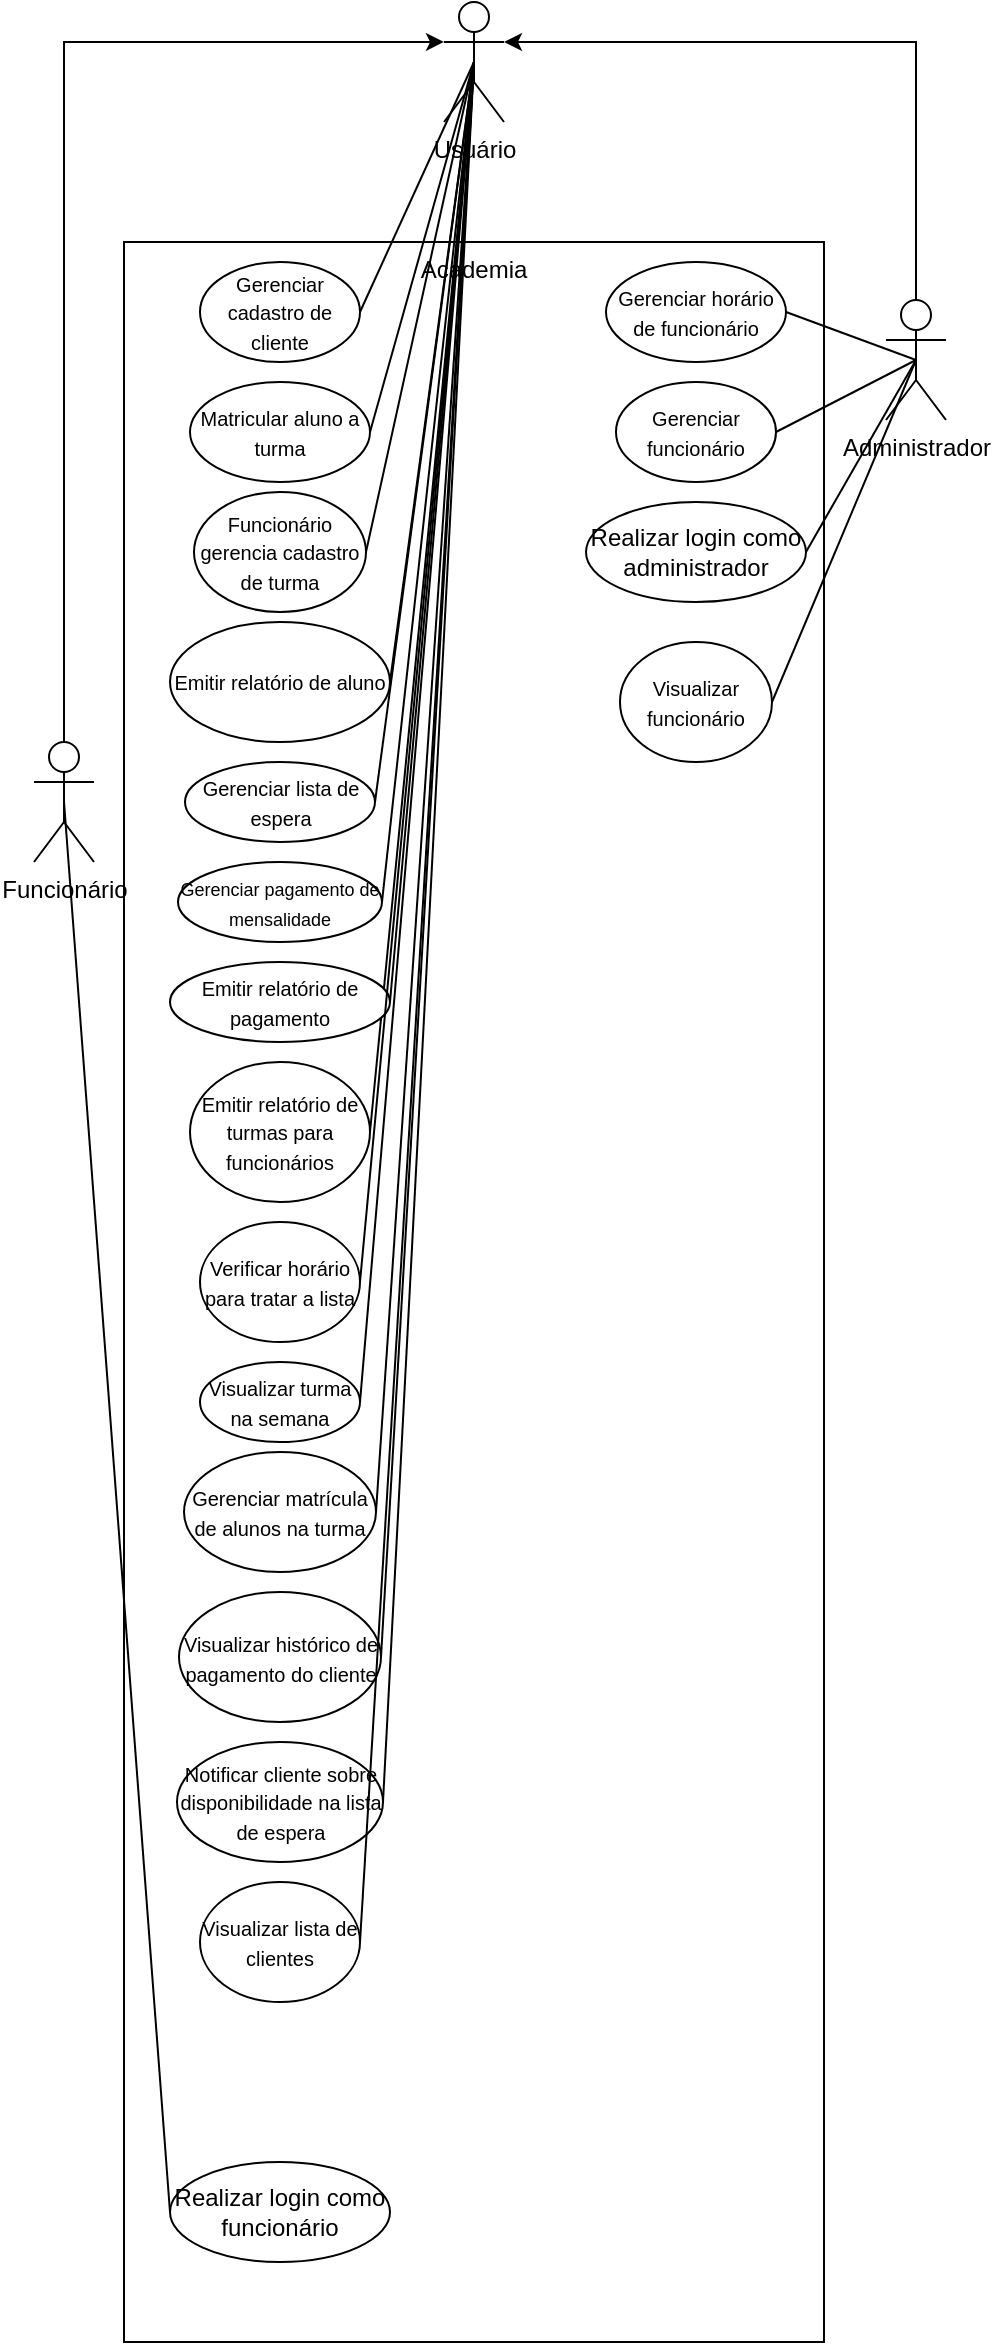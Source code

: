 <mxfile version="24.8.6">
  <diagram name="Página-1" id="F3T02Rne6D91PIZTtT2a">
    <mxGraphModel dx="648" dy="1488" grid="1" gridSize="10" guides="1" tooltips="1" connect="1" arrows="1" fold="1" page="1" pageScale="1" pageWidth="827" pageHeight="1169" math="0" shadow="0">
      <root>
        <mxCell id="0" />
        <mxCell id="1" parent="0" />
        <mxCell id="RO23sIAU-HALjPvH9hgH-1" value="" style="rounded=0;whiteSpace=wrap;html=1;" parent="1" vertex="1">
          <mxGeometry x="239" y="-50" width="350" height="1050" as="geometry" />
        </mxCell>
        <mxCell id="mn4lPCNO-PP2XCClDEgM-4" style="edgeStyle=orthogonalEdgeStyle;rounded=0;orthogonalLoop=1;jettySize=auto;html=1;" parent="1" source="RO23sIAU-HALjPvH9hgH-2" target="mn4lPCNO-PP2XCClDEgM-1" edge="1">
          <mxGeometry relative="1" as="geometry">
            <Array as="points">
              <mxPoint x="635" y="-150" />
            </Array>
          </mxGeometry>
        </mxCell>
        <mxCell id="RO23sIAU-HALjPvH9hgH-2" value="&lt;div&gt;Administrador&lt;/div&gt;&lt;div&gt;&lt;br&gt;&lt;/div&gt;" style="shape=umlActor;verticalLabelPosition=bottom;verticalAlign=top;html=1;outlineConnect=0;" parent="1" vertex="1">
          <mxGeometry x="620" y="-21" width="30" height="60" as="geometry" />
        </mxCell>
        <mxCell id="RO23sIAU-HALjPvH9hgH-11" value="&lt;div&gt;Funcionário&lt;/div&gt;&lt;div&gt;&lt;br&gt;&lt;/div&gt;" style="shape=umlActor;verticalLabelPosition=bottom;verticalAlign=top;html=1;outlineConnect=0;" parent="1" vertex="1">
          <mxGeometry x="194" y="200" width="30" height="60" as="geometry" />
        </mxCell>
        <mxCell id="RO23sIAU-HALjPvH9hgH-13" value="Academia" style="text;html=1;align=center;verticalAlign=middle;whiteSpace=wrap;rounded=0;" parent="1" vertex="1">
          <mxGeometry x="384" y="-51" width="60" height="30" as="geometry" />
        </mxCell>
        <mxCell id="RO23sIAU-HALjPvH9hgH-14" value="&lt;font style=&quot;font-size: 10px;&quot;&gt;Gerenciar cadastro de cliente&lt;/font&gt;" style="ellipse;whiteSpace=wrap;html=1;" parent="1" vertex="1">
          <mxGeometry x="277" y="-40" width="80" height="50" as="geometry" />
        </mxCell>
        <mxCell id="RO23sIAU-HALjPvH9hgH-19" value="&lt;font size=&quot;1&quot;&gt;Gerenciar horário de funcionário&lt;/font&gt;" style="ellipse;whiteSpace=wrap;html=1;" parent="1" vertex="1">
          <mxGeometry x="480" y="-40" width="90" height="50" as="geometry" />
        </mxCell>
        <mxCell id="RO23sIAU-HALjPvH9hgH-22" value="&lt;font style=&quot;font-size: 10px;&quot;&gt;Matricular aluno a turma&lt;br&gt;&lt;/font&gt;" style="ellipse;whiteSpace=wrap;html=1;" parent="1" vertex="1">
          <mxGeometry x="272" y="20" width="90" height="50" as="geometry" />
        </mxCell>
        <mxCell id="RO23sIAU-HALjPvH9hgH-26" value="&lt;font style=&quot;font-size: 10px;&quot;&gt;Emitir relatório de aluno&lt;br&gt;&lt;/font&gt;" style="ellipse;whiteSpace=wrap;html=1;" parent="1" vertex="1">
          <mxGeometry x="262" y="140" width="110" height="60" as="geometry" />
        </mxCell>
        <mxCell id="RO23sIAU-HALjPvH9hgH-29" value="&lt;font style=&quot;font-size: 10px;&quot;&gt;Emitir relatório de turmas para funcionários&lt;br&gt;&lt;/font&gt;" style="ellipse;whiteSpace=wrap;html=1;" parent="1" vertex="1">
          <mxGeometry x="272" y="360" width="90" height="70" as="geometry" />
        </mxCell>
        <mxCell id="RO23sIAU-HALjPvH9hgH-37" value="" style="endArrow=none;html=1;rounded=0;entryX=0.5;entryY=0.5;entryDx=0;entryDy=0;entryPerimeter=0;exitX=1;exitY=0.5;exitDx=0;exitDy=0;" parent="1" source="RO23sIAU-HALjPvH9hgH-19" target="RO23sIAU-HALjPvH9hgH-2" edge="1">
          <mxGeometry width="50" height="50" relative="1" as="geometry">
            <mxPoint x="600" y="60" as="sourcePoint" />
            <mxPoint x="650" y="10" as="targetPoint" />
          </mxGeometry>
        </mxCell>
        <mxCell id="RO23sIAU-HALjPvH9hgH-41" value="" style="endArrow=none;html=1;rounded=0;exitX=1;exitY=0.5;exitDx=0;exitDy=0;entryX=0.5;entryY=0.5;entryDx=0;entryDy=0;entryPerimeter=0;" parent="1" source="RO23sIAU-HALjPvH9hgH-29" target="mn4lPCNO-PP2XCClDEgM-1" edge="1">
          <mxGeometry width="50" height="50" relative="1" as="geometry">
            <mxPoint x="580" y="170" as="sourcePoint" />
            <mxPoint x="645" y="265" as="targetPoint" />
          </mxGeometry>
        </mxCell>
        <mxCell id="915Zx9Ugsd0HIO83rMv1-3" value="&lt;font style=&quot;font-size: 10px;&quot;&gt;Gerenciar lista de espera&lt;/font&gt;" style="ellipse;whiteSpace=wrap;html=1;" parent="1" vertex="1">
          <mxGeometry x="269.5" y="210" width="95" height="40" as="geometry" />
        </mxCell>
        <mxCell id="915Zx9Ugsd0HIO83rMv1-4" value="&lt;font style=&quot;font-size: 9px;&quot;&gt;Gerenciar pagamento de mensalidade&lt;/font&gt;" style="ellipse;whiteSpace=wrap;html=1;" parent="1" vertex="1">
          <mxGeometry x="266" y="260" width="102" height="40" as="geometry" />
        </mxCell>
        <mxCell id="915Zx9Ugsd0HIO83rMv1-5" value="&lt;font style=&quot;font-size: 10px;&quot;&gt;Emitir relatório de pagamento&lt;/font&gt;" style="ellipse;whiteSpace=wrap;html=1;" parent="1" vertex="1">
          <mxGeometry x="262" y="310" width="110" height="40" as="geometry" />
        </mxCell>
        <mxCell id="915Zx9Ugsd0HIO83rMv1-6" value="" style="endArrow=none;html=1;rounded=0;entryX=0.5;entryY=0.5;entryDx=0;entryDy=0;entryPerimeter=0;exitX=1;exitY=0.5;exitDx=0;exitDy=0;" parent="1" source="915Zx9Ugsd0HIO83rMv1-3" target="mn4lPCNO-PP2XCClDEgM-1" edge="1">
          <mxGeometry width="50" height="50" relative="1" as="geometry">
            <mxPoint x="690" y="260" as="sourcePoint" />
            <mxPoint x="740" y="210" as="targetPoint" />
          </mxGeometry>
        </mxCell>
        <mxCell id="915Zx9Ugsd0HIO83rMv1-7" value="" style="endArrow=none;html=1;rounded=0;entryX=0.5;entryY=0.5;entryDx=0;entryDy=0;entryPerimeter=0;exitX=1;exitY=0.5;exitDx=0;exitDy=0;" parent="1" source="915Zx9Ugsd0HIO83rMv1-4" target="mn4lPCNO-PP2XCClDEgM-1" edge="1">
          <mxGeometry width="50" height="50" relative="1" as="geometry">
            <mxPoint x="680" y="300" as="sourcePoint" />
            <mxPoint x="730" y="250" as="targetPoint" />
          </mxGeometry>
        </mxCell>
        <mxCell id="915Zx9Ugsd0HIO83rMv1-8" value="" style="endArrow=none;html=1;rounded=0;entryX=0.5;entryY=0.5;entryDx=0;entryDy=0;entryPerimeter=0;exitX=1;exitY=0.5;exitDx=0;exitDy=0;" parent="1" source="915Zx9Ugsd0HIO83rMv1-5" target="mn4lPCNO-PP2XCClDEgM-1" edge="1">
          <mxGeometry width="50" height="50" relative="1" as="geometry">
            <mxPoint x="680" y="320" as="sourcePoint" />
            <mxPoint x="730" y="270" as="targetPoint" />
          </mxGeometry>
        </mxCell>
        <mxCell id="915Zx9Ugsd0HIO83rMv1-12" value="Realizar login como funcionário" style="ellipse;whiteSpace=wrap;html=1;" parent="1" vertex="1">
          <mxGeometry x="262" y="910" width="110" height="50" as="geometry" />
        </mxCell>
        <mxCell id="915Zx9Ugsd0HIO83rMv1-14" value="Realizar login como administrador" style="ellipse;whiteSpace=wrap;html=1;" parent="1" vertex="1">
          <mxGeometry x="470" y="80" width="110" height="50" as="geometry" />
        </mxCell>
        <mxCell id="915Zx9Ugsd0HIO83rMv1-15" value="" style="endArrow=none;html=1;rounded=0;exitX=1;exitY=0.5;exitDx=0;exitDy=0;entryX=0.5;entryY=0.5;entryDx=0;entryDy=0;entryPerimeter=0;" parent="1" source="915Zx9Ugsd0HIO83rMv1-14" target="RO23sIAU-HALjPvH9hgH-2" edge="1">
          <mxGeometry width="50" height="50" relative="1" as="geometry">
            <mxPoint x="760" y="230" as="sourcePoint" />
            <mxPoint x="810" y="180" as="targetPoint" />
          </mxGeometry>
        </mxCell>
        <mxCell id="mn4lPCNO-PP2XCClDEgM-1" value="Usuário" style="shape=umlActor;verticalLabelPosition=bottom;verticalAlign=top;html=1;outlineConnect=0;" parent="1" vertex="1">
          <mxGeometry x="399" y="-170" width="30" height="60" as="geometry" />
        </mxCell>
        <mxCell id="mn4lPCNO-PP2XCClDEgM-3" style="edgeStyle=orthogonalEdgeStyle;rounded=0;orthogonalLoop=1;jettySize=auto;html=1;entryX=0;entryY=0.333;entryDx=0;entryDy=0;entryPerimeter=0;" parent="1" source="RO23sIAU-HALjPvH9hgH-11" target="mn4lPCNO-PP2XCClDEgM-1" edge="1">
          <mxGeometry relative="1" as="geometry">
            <Array as="points">
              <mxPoint x="209" y="-150" />
            </Array>
          </mxGeometry>
        </mxCell>
        <mxCell id="mn4lPCNO-PP2XCClDEgM-6" value="" style="endArrow=none;html=1;rounded=0;exitX=1;exitY=0.5;exitDx=0;exitDy=0;entryX=0.5;entryY=0.5;entryDx=0;entryDy=0;entryPerimeter=0;" parent="1" source="RO23sIAU-HALjPvH9hgH-14" target="mn4lPCNO-PP2XCClDEgM-1" edge="1">
          <mxGeometry width="50" height="50" relative="1" as="geometry">
            <mxPoint x="365" y="10" as="sourcePoint" />
            <mxPoint x="415" y="-40" as="targetPoint" />
          </mxGeometry>
        </mxCell>
        <mxCell id="mn4lPCNO-PP2XCClDEgM-8" value="" style="endArrow=none;html=1;rounded=0;exitX=0.5;exitY=0.5;exitDx=0;exitDy=0;exitPerimeter=0;entryX=0;entryY=0.5;entryDx=0;entryDy=0;" parent="1" source="RO23sIAU-HALjPvH9hgH-11" target="915Zx9Ugsd0HIO83rMv1-12" edge="1">
          <mxGeometry width="50" height="50" relative="1" as="geometry">
            <mxPoint x="110" y="270" as="sourcePoint" />
            <mxPoint x="160" y="220" as="targetPoint" />
          </mxGeometry>
        </mxCell>
        <mxCell id="mn4lPCNO-PP2XCClDEgM-9" value="" style="endArrow=none;html=1;rounded=0;exitX=1;exitY=0.5;exitDx=0;exitDy=0;entryX=0.5;entryY=0.5;entryDx=0;entryDy=0;entryPerimeter=0;" parent="1" source="RO23sIAU-HALjPvH9hgH-22" target="mn4lPCNO-PP2XCClDEgM-1" edge="1">
          <mxGeometry width="50" height="50" relative="1" as="geometry">
            <mxPoint x="370" y="90" as="sourcePoint" />
            <mxPoint x="420" y="40" as="targetPoint" />
          </mxGeometry>
        </mxCell>
        <mxCell id="mn4lPCNO-PP2XCClDEgM-10" value="" style="endArrow=none;html=1;rounded=0;exitX=1;exitY=0.5;exitDx=0;exitDy=0;entryX=0.5;entryY=0.5;entryDx=0;entryDy=0;entryPerimeter=0;" parent="1" source="RO23sIAU-HALjPvH9hgH-26" target="mn4lPCNO-PP2XCClDEgM-1" edge="1">
          <mxGeometry width="50" height="50" relative="1" as="geometry">
            <mxPoint x="130" y="220" as="sourcePoint" />
            <mxPoint x="180" y="170" as="targetPoint" />
          </mxGeometry>
        </mxCell>
        <mxCell id="mn4lPCNO-PP2XCClDEgM-11" value="&lt;font style=&quot;font-size: 10px;&quot;&gt;Gerenciar funcionário&lt;/font&gt;" style="ellipse;whiteSpace=wrap;html=1;" parent="1" vertex="1">
          <mxGeometry x="485" y="20" width="80" height="50" as="geometry" />
        </mxCell>
        <mxCell id="mn4lPCNO-PP2XCClDEgM-12" value="" style="endArrow=none;html=1;rounded=0;exitX=1;exitY=0.5;exitDx=0;exitDy=0;entryX=0.5;entryY=0.5;entryDx=0;entryDy=0;entryPerimeter=0;" parent="1" source="mn4lPCNO-PP2XCClDEgM-11" target="RO23sIAU-HALjPvH9hgH-2" edge="1">
          <mxGeometry width="50" height="50" relative="1" as="geometry">
            <mxPoint x="470" y="150" as="sourcePoint" />
            <mxPoint x="520" y="100" as="targetPoint" />
          </mxGeometry>
        </mxCell>
        <mxCell id="mn4lPCNO-PP2XCClDEgM-14" value="&lt;font style=&quot;font-size: 10px;&quot;&gt;Funcionário gerencia cadastro de turma&lt;/font&gt;" style="ellipse;whiteSpace=wrap;html=1;" parent="1" vertex="1">
          <mxGeometry x="274" y="75" width="86" height="60" as="geometry" />
        </mxCell>
        <mxCell id="mn4lPCNO-PP2XCClDEgM-15" value="" style="endArrow=none;html=1;rounded=0;exitX=1;exitY=0.5;exitDx=0;exitDy=0;entryX=0.5;entryY=0.5;entryDx=0;entryDy=0;entryPerimeter=0;" parent="1" source="mn4lPCNO-PP2XCClDEgM-14" target="mn4lPCNO-PP2XCClDEgM-1" edge="1">
          <mxGeometry width="50" height="50" relative="1" as="geometry">
            <mxPoint x="220" y="90" as="sourcePoint" />
            <mxPoint x="270" y="40" as="targetPoint" />
          </mxGeometry>
        </mxCell>
        <mxCell id="mn4lPCNO-PP2XCClDEgM-16" value="&lt;font style=&quot;font-size: 10px;&quot;&gt;Verificar horário para tratar a lista&lt;/font&gt;" style="ellipse;whiteSpace=wrap;html=1;" parent="1" vertex="1">
          <mxGeometry x="277" y="440" width="80" height="60" as="geometry" />
        </mxCell>
        <mxCell id="mn4lPCNO-PP2XCClDEgM-17" value="" style="endArrow=none;html=1;rounded=0;exitX=1;exitY=0.5;exitDx=0;exitDy=0;" parent="1" source="mn4lPCNO-PP2XCClDEgM-16" target="mn4lPCNO-PP2XCClDEgM-1" edge="1">
          <mxGeometry width="50" height="50" relative="1" as="geometry">
            <mxPoint x="460" y="460" as="sourcePoint" />
            <mxPoint x="510" y="410" as="targetPoint" />
          </mxGeometry>
        </mxCell>
        <mxCell id="mn4lPCNO-PP2XCClDEgM-18" value="&lt;font style=&quot;font-size: 10px;&quot;&gt;Visualizar turma na semana&lt;/font&gt;" style="ellipse;whiteSpace=wrap;html=1;" parent="1" vertex="1">
          <mxGeometry x="277" y="510" width="80" height="40" as="geometry" />
        </mxCell>
        <mxCell id="mn4lPCNO-PP2XCClDEgM-19" value="" style="endArrow=none;html=1;rounded=0;exitX=1;exitY=0.5;exitDx=0;exitDy=0;entryX=0.5;entryY=0.5;entryDx=0;entryDy=0;entryPerimeter=0;" parent="1" source="mn4lPCNO-PP2XCClDEgM-18" target="mn4lPCNO-PP2XCClDEgM-1" edge="1">
          <mxGeometry width="50" height="50" relative="1" as="geometry">
            <mxPoint x="420" y="540" as="sourcePoint" />
            <mxPoint x="470" y="490" as="targetPoint" />
          </mxGeometry>
        </mxCell>
        <mxCell id="G5sLHYwKUi9NDdvjxFET-1" value="&lt;font style=&quot;font-size: 10px;&quot;&gt;Gerenciar matrícula de alunos na turma&lt;/font&gt;" style="ellipse;whiteSpace=wrap;html=1;" parent="1" vertex="1">
          <mxGeometry x="269" y="555" width="96" height="60" as="geometry" />
        </mxCell>
        <mxCell id="G5sLHYwKUi9NDdvjxFET-2" value="" style="endArrow=none;html=1;rounded=0;exitX=1;exitY=0.5;exitDx=0;exitDy=0;entryX=0.5;entryY=0.5;entryDx=0;entryDy=0;entryPerimeter=0;" parent="1" source="G5sLHYwKUi9NDdvjxFET-1" target="mn4lPCNO-PP2XCClDEgM-1" edge="1">
          <mxGeometry width="50" height="50" relative="1" as="geometry">
            <mxPoint x="510" y="570" as="sourcePoint" />
            <mxPoint x="560" y="520" as="targetPoint" />
          </mxGeometry>
        </mxCell>
        <mxCell id="G5sLHYwKUi9NDdvjxFET-3" value="&lt;font size=&quot;1&quot;&gt;Visualizar histórico de pagamento do cliente&lt;/font&gt;" style="ellipse;whiteSpace=wrap;html=1;" parent="1" vertex="1">
          <mxGeometry x="266.5" y="625" width="101" height="65" as="geometry" />
        </mxCell>
        <mxCell id="G5sLHYwKUi9NDdvjxFET-4" value="&lt;font style=&quot;font-size: 10px;&quot;&gt;Notificar cliente sobre disponibilidade na lista de espera&lt;/font&gt;" style="ellipse;whiteSpace=wrap;html=1;" parent="1" vertex="1">
          <mxGeometry x="265.5" y="700" width="103" height="60" as="geometry" />
        </mxCell>
        <mxCell id="G5sLHYwKUi9NDdvjxFET-5" value="" style="endArrow=none;html=1;rounded=0;exitX=1;exitY=0.5;exitDx=0;exitDy=0;entryX=0.5;entryY=0.5;entryDx=0;entryDy=0;entryPerimeter=0;" parent="1" source="G5sLHYwKUi9NDdvjxFET-3" target="mn4lPCNO-PP2XCClDEgM-1" edge="1">
          <mxGeometry width="50" height="50" relative="1" as="geometry">
            <mxPoint x="430" y="730" as="sourcePoint" />
            <mxPoint x="480" y="680" as="targetPoint" />
          </mxGeometry>
        </mxCell>
        <mxCell id="G5sLHYwKUi9NDdvjxFET-6" value="" style="endArrow=none;html=1;rounded=0;exitX=1;exitY=0.5;exitDx=0;exitDy=0;entryX=0.5;entryY=0.5;entryDx=0;entryDy=0;entryPerimeter=0;" parent="1" source="G5sLHYwKUi9NDdvjxFET-4" target="mn4lPCNO-PP2XCClDEgM-1" edge="1">
          <mxGeometry width="50" height="50" relative="1" as="geometry">
            <mxPoint x="440" y="750" as="sourcePoint" />
            <mxPoint x="490" y="700" as="targetPoint" />
          </mxGeometry>
        </mxCell>
        <mxCell id="miaOd2ic66S1YM6yZK-J-2" value="&lt;font style=&quot;font-size: 10px;&quot;&gt;Visualizar lista de clientes&lt;/font&gt;" style="ellipse;whiteSpace=wrap;html=1;" vertex="1" parent="1">
          <mxGeometry x="277" y="770" width="80" height="60" as="geometry" />
        </mxCell>
        <mxCell id="miaOd2ic66S1YM6yZK-J-3" value="" style="endArrow=none;html=1;rounded=0;exitX=1;exitY=0.5;exitDx=0;exitDy=0;entryX=0.5;entryY=0.5;entryDx=0;entryDy=0;entryPerimeter=0;" edge="1" parent="1" source="miaOd2ic66S1YM6yZK-J-2" target="mn4lPCNO-PP2XCClDEgM-1">
          <mxGeometry width="50" height="50" relative="1" as="geometry">
            <mxPoint x="410" y="780" as="sourcePoint" />
            <mxPoint x="460" y="730" as="targetPoint" />
          </mxGeometry>
        </mxCell>
        <mxCell id="miaOd2ic66S1YM6yZK-J-4" value="&lt;font style=&quot;font-size: 10px;&quot;&gt;Visualizar funcionário&lt;/font&gt;" style="ellipse;whiteSpace=wrap;html=1;" vertex="1" parent="1">
          <mxGeometry x="487" y="150" width="76" height="60" as="geometry" />
        </mxCell>
        <mxCell id="miaOd2ic66S1YM6yZK-J-5" value="" style="endArrow=none;html=1;rounded=0;exitX=1;exitY=0.5;exitDx=0;exitDy=0;entryX=0.5;entryY=0.5;entryDx=0;entryDy=0;entryPerimeter=0;" edge="1" parent="1" source="miaOd2ic66S1YM6yZK-J-4" target="RO23sIAU-HALjPvH9hgH-2">
          <mxGeometry width="50" height="50" relative="1" as="geometry">
            <mxPoint x="630" y="170" as="sourcePoint" />
            <mxPoint x="680" y="120" as="targetPoint" />
          </mxGeometry>
        </mxCell>
      </root>
    </mxGraphModel>
  </diagram>
</mxfile>
